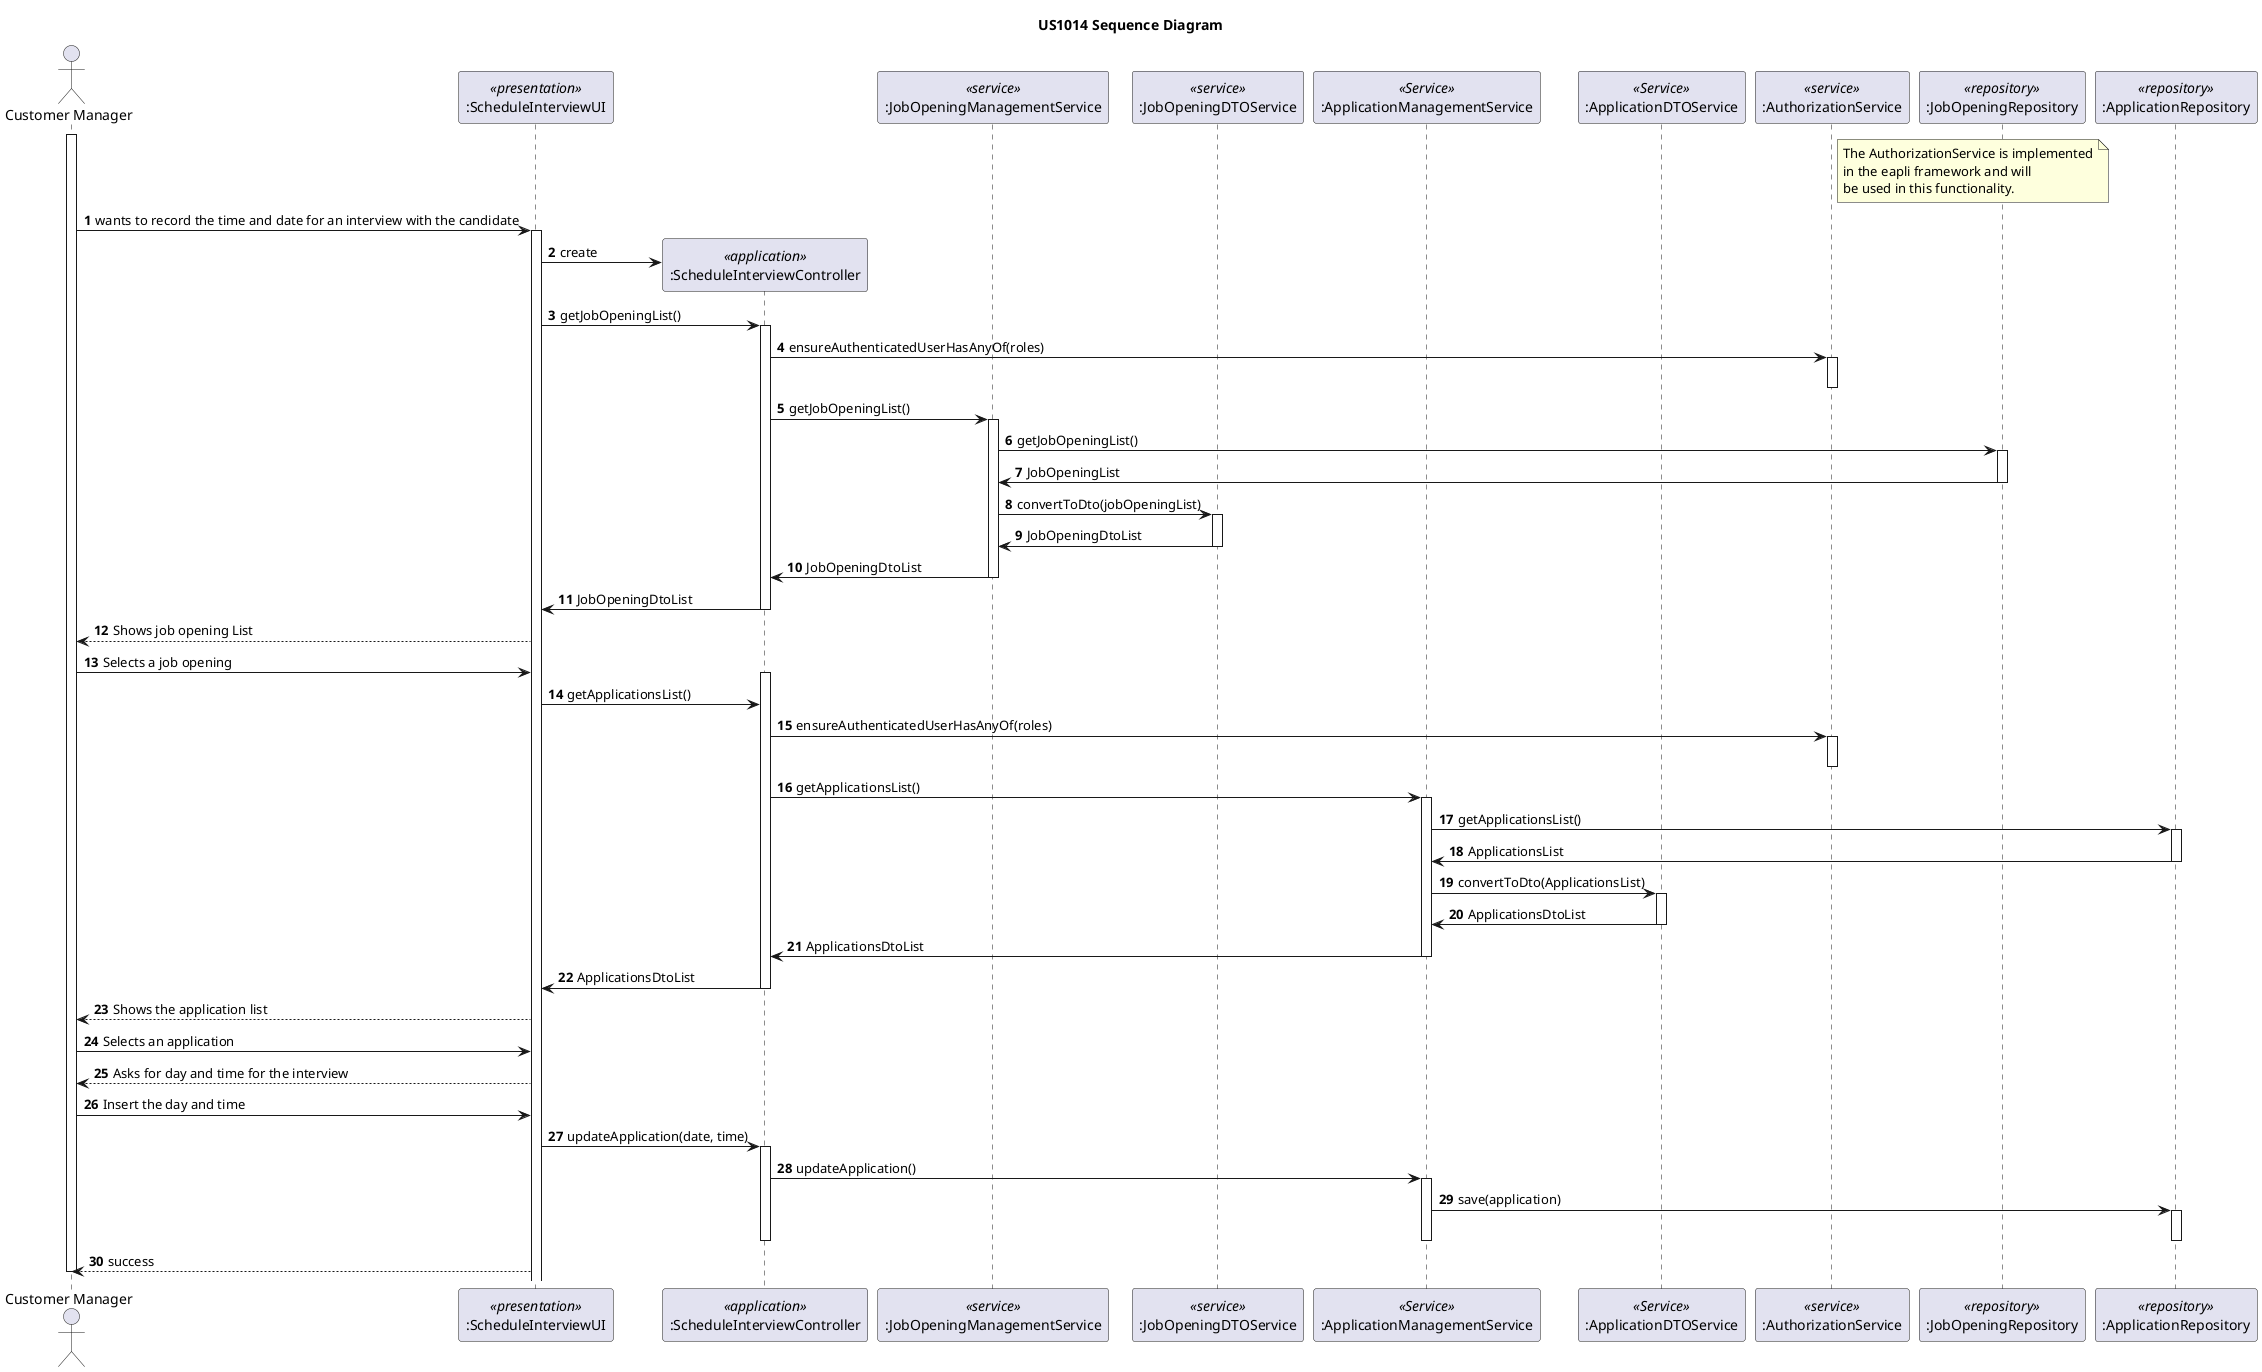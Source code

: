 @startuml
autonumber

title US1014 Sequence Diagram

actor "Customer Manager" as CustomerManager

participant ":ScheduleInterviewUI" as UI <<presentation>>
participant ":ScheduleInterviewController" as CTRL <<application>>
participant ":JobOpeningManagementService" as JobOpeningService <<service>>
participant ":JobOpeningDTOService" as JobOpeningDTOService <<service>>
participant ":ApplicationManagementService" as ApplicationService <<Service>>
participant ":ApplicationDTOService" as ApplicationDTOService <<Service>>
participant ":AuthorizationService" as AUTHZ <<service>>
participant ":JobOpeningRepository" as JobOpeningRepository <<repository>>
participant ":ApplicationRepository" as ApplicationRepository <<repository>>


note right AUTHZ
The AuthorizationService is implemented
in the eapli framework and will
be used in this functionality.
end note

activate CustomerManager

CustomerManager -> UI : wants to record the time and date for an interview with the candidate
activate UI

UI -> CTRL**: create
UI -> CTRL: getJobOpeningList()
activate CTRL
CTRL -> AUTHZ:  ensureAuthenticatedUserHasAnyOf(roles)
activate AUTHZ
deactivate AUTHZ
CTRL -> JobOpeningService: getJobOpeningList()
activate JobOpeningService

    JobOpeningService -> JobOpeningRepository: getJobOpeningList()
    activate JobOpeningRepository
        JobOpeningRepository -> JobOpeningService: JobOpeningList
    deactivate JobOpeningRepository

    JobOpeningService -> JobOpeningDTOService: convertToDto(jobOpeningList)

    activate JobOpeningDTOService
        JobOpeningDTOService -> JobOpeningService: JobOpeningDtoList
    deactivate JobOpeningDTOService
    JobOpeningService -> CTRL: JobOpeningDtoList
deactivate JobOpeningService
CTRL->UI: JobOpeningDtoList
deactivate CTRL

UI--> CustomerManager: Shows job opening List
CustomerManager -> UI: Selects a job opening

activate CTRL
UI -> CTRL: getApplicationsList()
CTRL -> AUTHZ:  ensureAuthenticatedUserHasAnyOf(roles)
activate AUTHZ
deactivate AUTHZ
CTRL ->ApplicationService: getApplicationsList()
    activate ApplicationService
        ApplicationService -> ApplicationRepository: getApplicationsList()

        activate ApplicationRepository
            ApplicationRepository -> ApplicationService: ApplicationsList
        deactivate ApplicationRepository

        ApplicationService-> ApplicationDTOService: convertToDto(ApplicationsList)
        activate ApplicationDTOService
            ApplicationDTOService -> ApplicationService:ApplicationsDtoList
        deactivate ApplicationDTOService
        ApplicationService -> CTRL: ApplicationsDtoList
    deactivate ApplicationService
    CTRL -> UI: ApplicationsDtoList
deactivate CTRL

UI--> CustomerManager: Shows the application list
CustomerManager-> UI: Selects an application
UI --> CustomerManager: Asks for day and time for the interview
CustomerManager-> UI: Insert the day and time

UI->CTRL: updateApplication(date, time)
activate CTRL
    CTRL -> ApplicationService: updateApplication()
    activate ApplicationService
        ApplicationService -> ApplicationRepository: save(application)
        activate ApplicationRepository
        deactivate ApplicationRepository
    deactivate ApplicationService
deactivate CTRL


UI --> CustomerManager: success

deactivate CustomerManager

@enduml